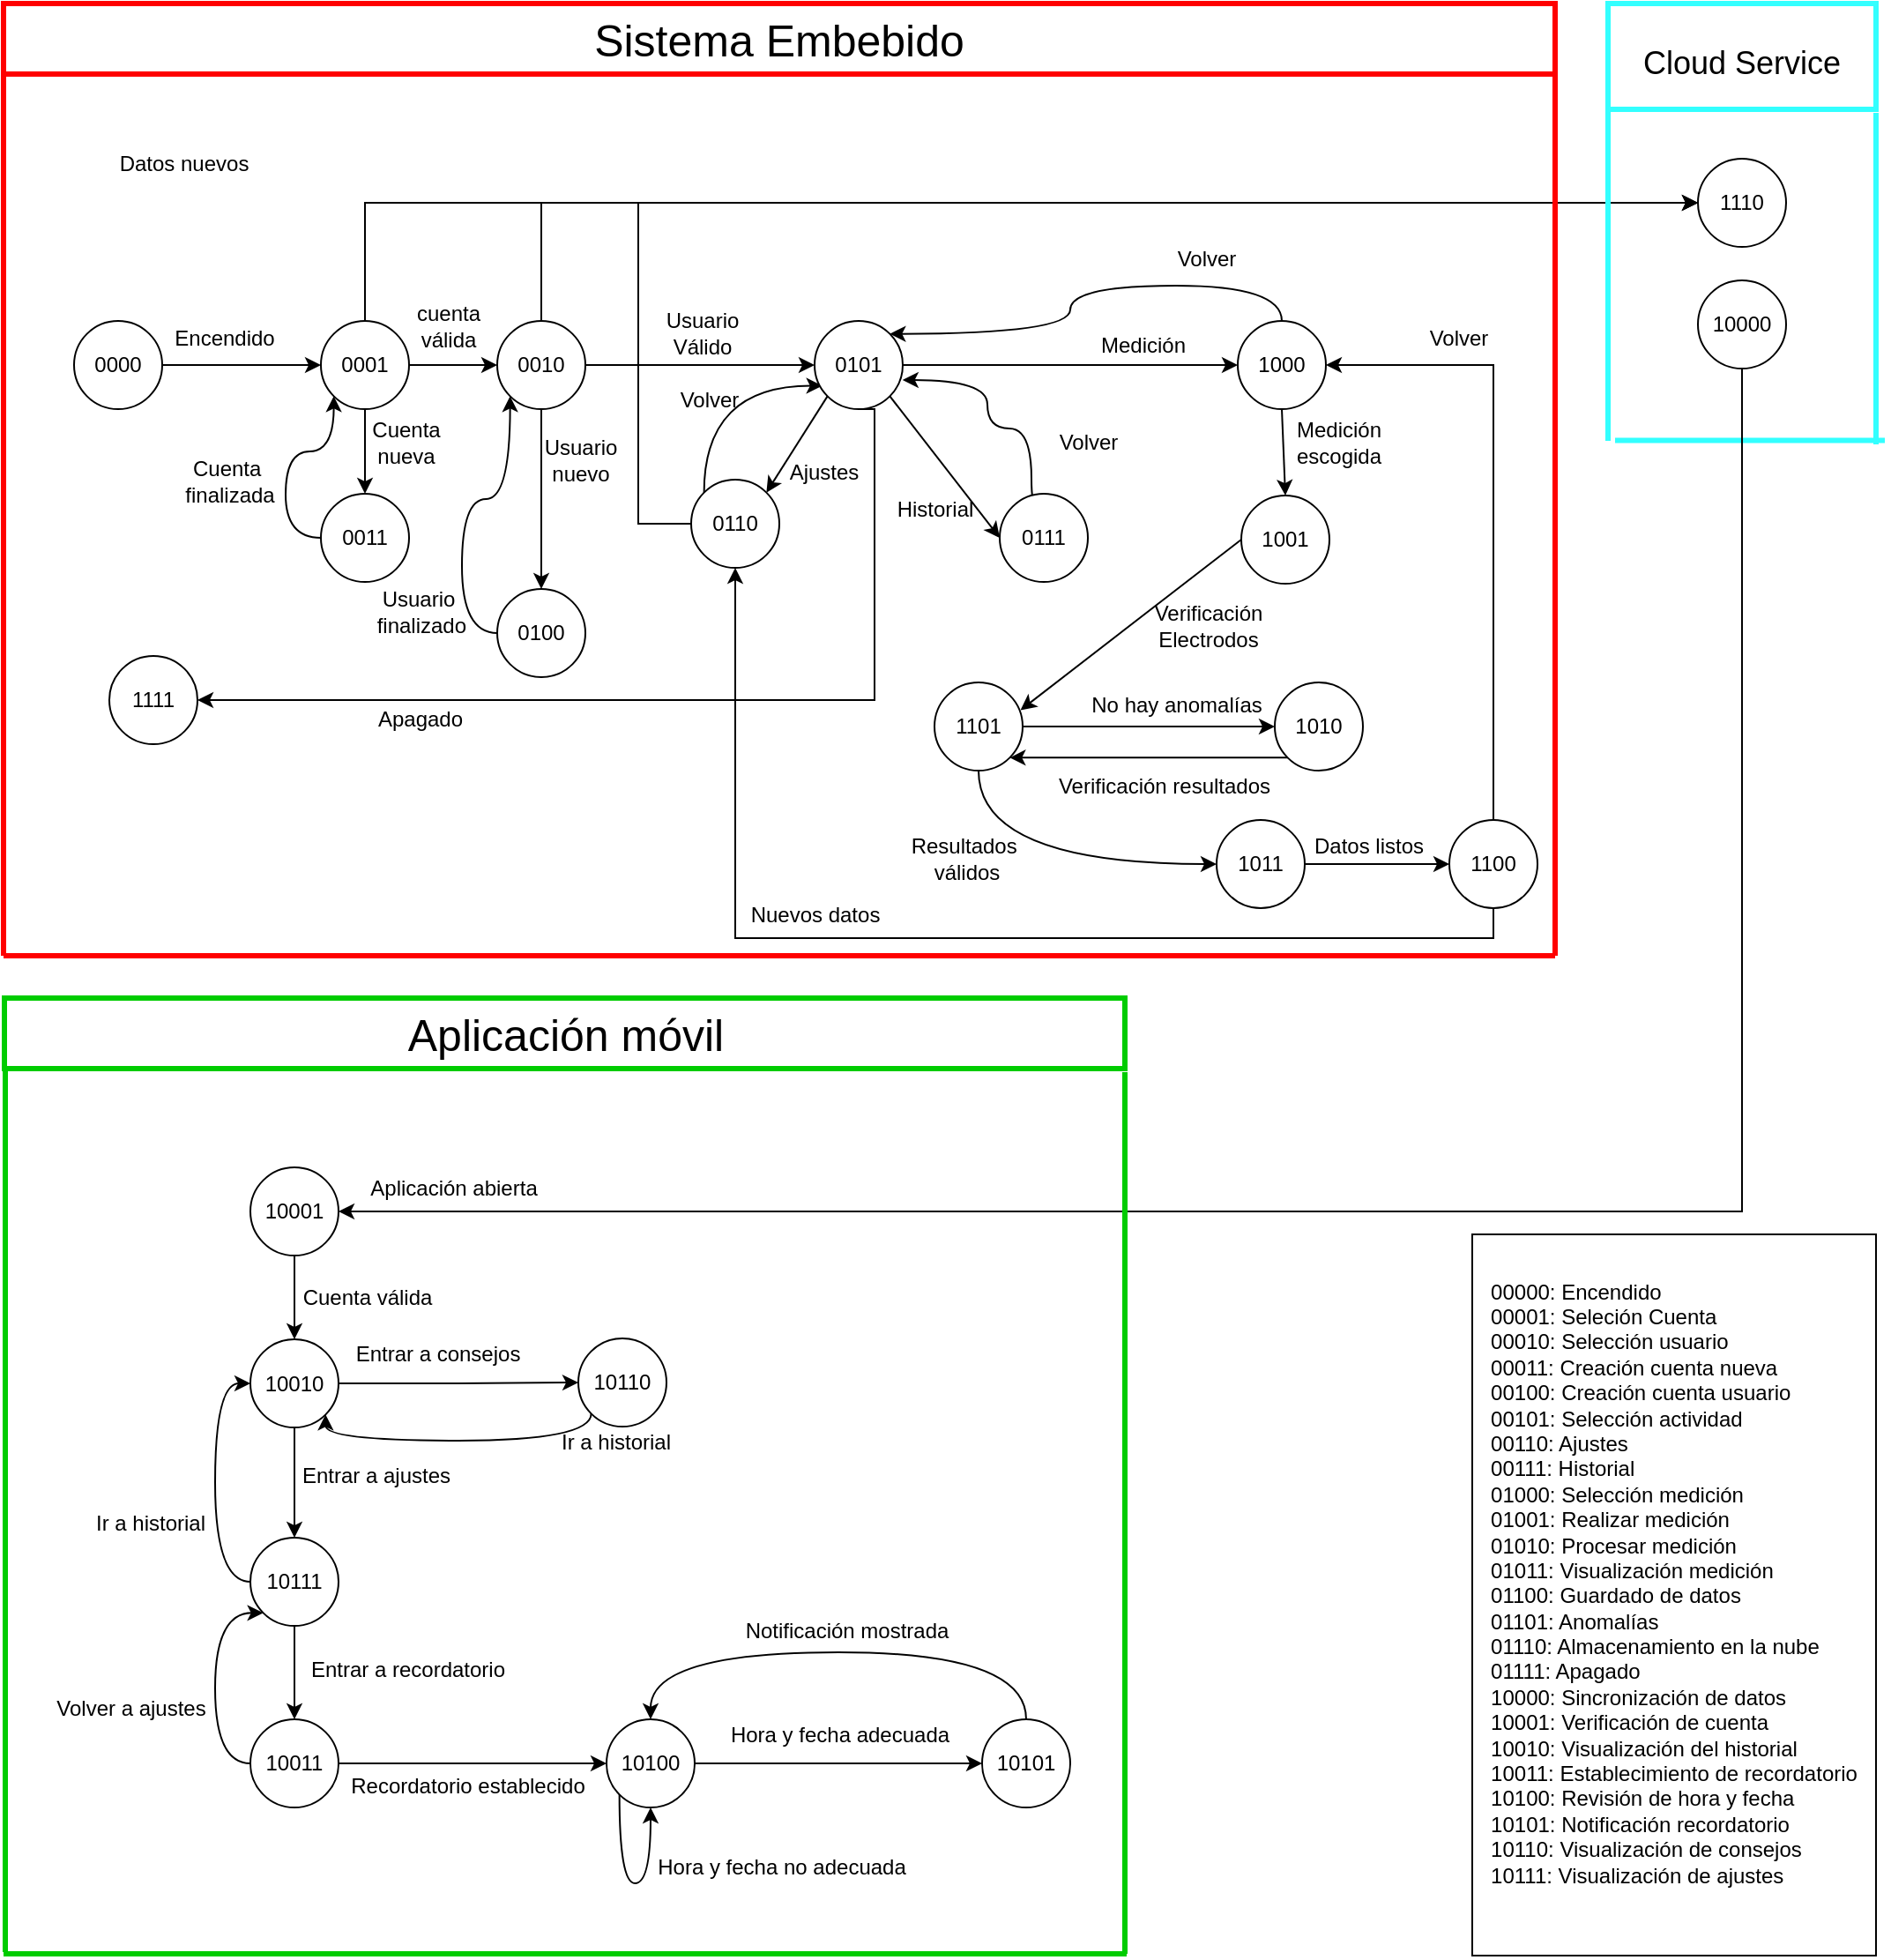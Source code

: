 <mxfile version="15.7.1" type="github">
  <diagram id="FmIkokVJy6Wc5SHlGy2X" name="Page-1">
    <mxGraphModel dx="1536" dy="1697" grid="0" gridSize="10" guides="1" tooltips="1" connect="1" arrows="1" fold="1" page="0" pageScale="1" pageWidth="1100" pageHeight="850" math="0" shadow="0">
      <root>
        <mxCell id="0" />
        <mxCell id="1" parent="0" />
        <mxCell id="qjmVasq7lAUF9xXz4wal-26" value="" style="edgeStyle=orthogonalEdgeStyle;rounded=0;orthogonalLoop=1;jettySize=auto;html=1;strokeColor=#000000;" parent="1" source="qjmVasq7lAUF9xXz4wal-3" target="qjmVasq7lAUF9xXz4wal-6" edge="1">
          <mxGeometry relative="1" as="geometry" />
        </mxCell>
        <mxCell id="qjmVasq7lAUF9xXz4wal-3" value="0000" style="ellipse;whiteSpace=wrap;html=1;aspect=fixed;" parent="1" vertex="1">
          <mxGeometry x="1160" y="180" width="50" height="50" as="geometry" />
        </mxCell>
        <mxCell id="qjmVasq7lAUF9xXz4wal-4" value="&lt;div style=&quot;text-align: left&quot;&gt;&lt;span&gt;00000: Encendido&lt;/span&gt;&lt;/div&gt;&lt;div style=&quot;text-align: left&quot;&gt;&lt;span&gt;00001: Seleción Cuenta&lt;/span&gt;&lt;/div&gt;&lt;div style=&quot;text-align: left&quot;&gt;&lt;span&gt;00010: Selección usuario&lt;/span&gt;&lt;/div&gt;&lt;div style=&quot;text-align: left&quot;&gt;&lt;span&gt;00011: Creación cuenta nueva&lt;/span&gt;&lt;/div&gt;&lt;div style=&quot;text-align: left&quot;&gt;&lt;span&gt;00100: Creación cuenta usuario&lt;/span&gt;&lt;/div&gt;&lt;div style=&quot;text-align: left&quot;&gt;&lt;span&gt;00101: Selección actividad&lt;/span&gt;&lt;/div&gt;&lt;div style=&quot;text-align: left&quot;&gt;&lt;span&gt;00110: Ajustes&amp;nbsp;&lt;/span&gt;&lt;/div&gt;&lt;div style=&quot;text-align: left&quot;&gt;&lt;span&gt;00111: Historial&lt;/span&gt;&lt;/div&gt;&lt;div style=&quot;text-align: left&quot;&gt;&lt;span&gt;01000: Selección medición&lt;/span&gt;&lt;/div&gt;&lt;div style=&quot;text-align: left&quot;&gt;&lt;span&gt;01001: Realizar medición&lt;/span&gt;&lt;/div&gt;&lt;div style=&quot;text-align: left&quot;&gt;&lt;span&gt;01010: Procesar medición&lt;/span&gt;&lt;/div&gt;&lt;div style=&quot;text-align: left&quot;&gt;&lt;span&gt;01011: Visualización medición&lt;/span&gt;&lt;/div&gt;&lt;div style=&quot;text-align: left&quot;&gt;&lt;span&gt;01100: Guardado de datos&lt;/span&gt;&lt;/div&gt;&lt;div style=&quot;text-align: left&quot;&gt;&lt;span&gt;01101: Anomalías&lt;/span&gt;&lt;/div&gt;&lt;div style=&quot;text-align: left&quot;&gt;&lt;span&gt;01110: Almacenamiento en la nube&amp;nbsp;&lt;/span&gt;&lt;/div&gt;&lt;div style=&quot;text-align: left&quot;&gt;&lt;span&gt;01111: Apagado&lt;/span&gt;&lt;/div&gt;&lt;div style=&quot;text-align: left&quot;&gt;&lt;span&gt;10000: Sincronización de datos&lt;/span&gt;&lt;/div&gt;&lt;div style=&quot;text-align: left&quot;&gt;&lt;span&gt;10001: Verificación de cuenta&lt;/span&gt;&lt;/div&gt;&lt;div style=&quot;text-align: left&quot;&gt;&lt;span&gt;10010: Visualización del historial&lt;/span&gt;&lt;/div&gt;&lt;div style=&quot;text-align: left&quot;&gt;&lt;span&gt;10011: Establecimiento de recordatorio&lt;/span&gt;&lt;/div&gt;&lt;div style=&quot;text-align: left&quot;&gt;&lt;span&gt;10100: Revisión de hora y fecha&lt;/span&gt;&lt;/div&gt;&lt;div style=&quot;text-align: left&quot;&gt;&lt;span&gt;10101: Notificación recordatorio&lt;/span&gt;&lt;/div&gt;&lt;div style=&quot;text-align: left&quot;&gt;&lt;span&gt;10110: Visualización de consejos&lt;/span&gt;&lt;/div&gt;&lt;div style=&quot;text-align: left&quot;&gt;&lt;span&gt;10111: Visualización de ajustes&lt;/span&gt;&lt;/div&gt;&lt;div style=&quot;text-align: left&quot;&gt;&lt;br&gt;&lt;/div&gt;" style="text;html=1;strokeColor=default;fillColor=none;align=center;verticalAlign=middle;whiteSpace=wrap;rounded=0;" parent="1" vertex="1">
          <mxGeometry x="1953" y="698" width="229" height="409" as="geometry" />
        </mxCell>
        <mxCell id="qjmVasq7lAUF9xXz4wal-24" value="" style="edgeStyle=orthogonalEdgeStyle;rounded=0;orthogonalLoop=1;jettySize=auto;html=1;strokeColor=#000000;" parent="1" source="qjmVasq7lAUF9xXz4wal-6" target="qjmVasq7lAUF9xXz4wal-17" edge="1">
          <mxGeometry relative="1" as="geometry" />
        </mxCell>
        <mxCell id="qjmVasq7lAUF9xXz4wal-27" value="" style="edgeStyle=orthogonalEdgeStyle;rounded=0;orthogonalLoop=1;jettySize=auto;html=1;strokeColor=#000000;" parent="1" source="qjmVasq7lAUF9xXz4wal-6" target="qjmVasq7lAUF9xXz4wal-8" edge="1">
          <mxGeometry relative="1" as="geometry" />
        </mxCell>
        <mxCell id="qjmVasq7lAUF9xXz4wal-52" style="edgeStyle=orthogonalEdgeStyle;rounded=0;orthogonalLoop=1;jettySize=auto;html=1;exitX=0.5;exitY=0;exitDx=0;exitDy=0;entryX=0;entryY=0.5;entryDx=0;entryDy=0;strokeColor=#000000;" parent="1" source="qjmVasq7lAUF9xXz4wal-6" target="qjmVasq7lAUF9xXz4wal-19" edge="1">
          <mxGeometry relative="1" as="geometry">
            <Array as="points">
              <mxPoint x="1325" y="113" />
            </Array>
          </mxGeometry>
        </mxCell>
        <mxCell id="qjmVasq7lAUF9xXz4wal-6" value="0001" style="ellipse;whiteSpace=wrap;html=1;aspect=fixed;" parent="1" vertex="1">
          <mxGeometry x="1300" y="180" width="50" height="50" as="geometry" />
        </mxCell>
        <mxCell id="qjmVasq7lAUF9xXz4wal-25" value="" style="edgeStyle=orthogonalEdgeStyle;rounded=0;orthogonalLoop=1;jettySize=auto;html=1;strokeColor=#000000;" parent="1" source="qjmVasq7lAUF9xXz4wal-8" target="qjmVasq7lAUF9xXz4wal-16" edge="1">
          <mxGeometry relative="1" as="geometry" />
        </mxCell>
        <mxCell id="qjmVasq7lAUF9xXz4wal-30" value="" style="edgeStyle=none;rounded=0;orthogonalLoop=1;jettySize=auto;html=1;strokeColor=#000000;" parent="1" source="qjmVasq7lAUF9xXz4wal-8" target="qjmVasq7lAUF9xXz4wal-15" edge="1">
          <mxGeometry relative="1" as="geometry">
            <mxPoint x="1530" y="205" as="targetPoint" />
          </mxGeometry>
        </mxCell>
        <mxCell id="qjmVasq7lAUF9xXz4wal-53" style="edgeStyle=orthogonalEdgeStyle;rounded=0;orthogonalLoop=1;jettySize=auto;html=1;exitX=0.5;exitY=0;exitDx=0;exitDy=0;entryX=0;entryY=0.5;entryDx=0;entryDy=0;strokeColor=#000000;" parent="1" source="qjmVasq7lAUF9xXz4wal-8" target="qjmVasq7lAUF9xXz4wal-19" edge="1">
          <mxGeometry relative="1" as="geometry">
            <Array as="points">
              <mxPoint x="1425" y="113" />
            </Array>
          </mxGeometry>
        </mxCell>
        <mxCell id="qjmVasq7lAUF9xXz4wal-8" value="0010" style="ellipse;whiteSpace=wrap;html=1;aspect=fixed;" parent="1" vertex="1">
          <mxGeometry x="1400" y="180" width="50" height="50" as="geometry" />
        </mxCell>
        <mxCell id="qjmVasq7lAUF9xXz4wal-48" style="rounded=0;orthogonalLoop=1;jettySize=auto;html=1;exitX=0;exitY=0.5;exitDx=0;exitDy=0;entryX=0.976;entryY=0.314;entryDx=0;entryDy=0;entryPerimeter=0;strokeColor=#000000;" parent="1" source="qjmVasq7lAUF9xXz4wal-10" target="qjmVasq7lAUF9xXz4wal-20" edge="1">
          <mxGeometry relative="1" as="geometry" />
        </mxCell>
        <mxCell id="qjmVasq7lAUF9xXz4wal-10" value="1001" style="ellipse;whiteSpace=wrap;html=1;aspect=fixed;" parent="1" vertex="1">
          <mxGeometry x="1822" y="279" width="50" height="50" as="geometry" />
        </mxCell>
        <mxCell id="qjmVasq7lAUF9xXz4wal-47" style="edgeStyle=orthogonalEdgeStyle;curved=1;rounded=0;orthogonalLoop=1;jettySize=auto;html=1;exitX=1;exitY=0;exitDx=0;exitDy=0;entryX=0.998;entryY=0.669;entryDx=0;entryDy=0;entryPerimeter=0;strokeColor=#000000;" parent="1" source="qjmVasq7lAUF9xXz4wal-11" target="qjmVasq7lAUF9xXz4wal-15" edge="1">
          <mxGeometry relative="1" as="geometry">
            <Array as="points">
              <mxPoint x="1703" y="298" />
              <mxPoint x="1703" y="241" />
              <mxPoint x="1678" y="241" />
              <mxPoint x="1678" y="214" />
            </Array>
          </mxGeometry>
        </mxCell>
        <mxCell id="qjmVasq7lAUF9xXz4wal-11" value="0111" style="ellipse;whiteSpace=wrap;html=1;aspect=fixed;" parent="1" vertex="1">
          <mxGeometry x="1685" y="278" width="50" height="50" as="geometry" />
        </mxCell>
        <mxCell id="qjmVasq7lAUF9xXz4wal-39" style="edgeStyle=none;rounded=0;orthogonalLoop=1;jettySize=auto;html=1;exitX=0.5;exitY=1;exitDx=0;exitDy=0;entryX=0.5;entryY=0;entryDx=0;entryDy=0;strokeColor=#000000;" parent="1" source="qjmVasq7lAUF9xXz4wal-12" target="qjmVasq7lAUF9xXz4wal-10" edge="1">
          <mxGeometry relative="1" as="geometry" />
        </mxCell>
        <mxCell id="qjmVasq7lAUF9xXz4wal-44" style="edgeStyle=orthogonalEdgeStyle;rounded=0;orthogonalLoop=1;jettySize=auto;html=1;exitX=0.5;exitY=0;exitDx=0;exitDy=0;entryX=1;entryY=0;entryDx=0;entryDy=0;strokeColor=#000000;curved=1;" parent="1" source="qjmVasq7lAUF9xXz4wal-12" target="qjmVasq7lAUF9xXz4wal-15" edge="1">
          <mxGeometry relative="1" as="geometry" />
        </mxCell>
        <mxCell id="qjmVasq7lAUF9xXz4wal-12" value="1000" style="ellipse;whiteSpace=wrap;html=1;aspect=fixed;" parent="1" vertex="1">
          <mxGeometry x="1820" y="180" width="50" height="50" as="geometry" />
        </mxCell>
        <mxCell id="qjmVasq7lAUF9xXz4wal-46" style="edgeStyle=orthogonalEdgeStyle;curved=1;rounded=0;orthogonalLoop=1;jettySize=auto;html=1;exitX=0;exitY=0;exitDx=0;exitDy=0;entryX=0.087;entryY=0.736;entryDx=0;entryDy=0;entryPerimeter=0;strokeColor=#000000;" parent="1" source="qjmVasq7lAUF9xXz4wal-14" target="qjmVasq7lAUF9xXz4wal-15" edge="1">
          <mxGeometry relative="1" as="geometry">
            <Array as="points">
              <mxPoint x="1517" y="217" />
            </Array>
          </mxGeometry>
        </mxCell>
        <mxCell id="qjmVasq7lAUF9xXz4wal-54" style="edgeStyle=orthogonalEdgeStyle;rounded=0;orthogonalLoop=1;jettySize=auto;html=1;entryX=0;entryY=0.5;entryDx=0;entryDy=0;strokeColor=#000000;" parent="1" source="qjmVasq7lAUF9xXz4wal-14" target="qjmVasq7lAUF9xXz4wal-19" edge="1">
          <mxGeometry relative="1" as="geometry">
            <Array as="points">
              <mxPoint x="1480" y="295" />
              <mxPoint x="1480" y="113" />
            </Array>
          </mxGeometry>
        </mxCell>
        <mxCell id="qjmVasq7lAUF9xXz4wal-14" value="0110" style="ellipse;whiteSpace=wrap;html=1;aspect=fixed;" parent="1" vertex="1">
          <mxGeometry x="1510" y="270" width="50" height="50" as="geometry" />
        </mxCell>
        <mxCell id="qjmVasq7lAUF9xXz4wal-34" style="rounded=0;orthogonalLoop=1;jettySize=auto;html=1;exitX=0;exitY=1;exitDx=0;exitDy=0;entryX=1;entryY=0;entryDx=0;entryDy=0;strokeColor=#000000;" parent="1" source="qjmVasq7lAUF9xXz4wal-15" target="qjmVasq7lAUF9xXz4wal-14" edge="1">
          <mxGeometry relative="1" as="geometry" />
        </mxCell>
        <mxCell id="qjmVasq7lAUF9xXz4wal-37" style="edgeStyle=none;rounded=0;orthogonalLoop=1;jettySize=auto;html=1;exitX=1;exitY=0.5;exitDx=0;exitDy=0;strokeColor=#000000;" parent="1" source="qjmVasq7lAUF9xXz4wal-15" target="qjmVasq7lAUF9xXz4wal-12" edge="1">
          <mxGeometry relative="1" as="geometry" />
        </mxCell>
        <mxCell id="qjmVasq7lAUF9xXz4wal-38" style="edgeStyle=none;rounded=0;orthogonalLoop=1;jettySize=auto;html=1;exitX=1;exitY=1;exitDx=0;exitDy=0;entryX=0;entryY=0.5;entryDx=0;entryDy=0;strokeColor=#000000;" parent="1" source="qjmVasq7lAUF9xXz4wal-15" target="qjmVasq7lAUF9xXz4wal-11" edge="1">
          <mxGeometry relative="1" as="geometry" />
        </mxCell>
        <mxCell id="qjmVasq7lAUF9xXz4wal-50" style="edgeStyle=orthogonalEdgeStyle;rounded=0;orthogonalLoop=1;jettySize=auto;html=1;exitX=0.5;exitY=1;exitDx=0;exitDy=0;strokeColor=#000000;" parent="1" source="qjmVasq7lAUF9xXz4wal-15" target="qjmVasq7lAUF9xXz4wal-18" edge="1">
          <mxGeometry relative="1" as="geometry">
            <Array as="points">
              <mxPoint x="1614" y="230" />
              <mxPoint x="1614" y="395" />
            </Array>
          </mxGeometry>
        </mxCell>
        <mxCell id="qjmVasq7lAUF9xXz4wal-15" value="0101" style="ellipse;whiteSpace=wrap;html=1;aspect=fixed;" parent="1" vertex="1">
          <mxGeometry x="1580" y="180" width="50" height="50" as="geometry" />
        </mxCell>
        <mxCell id="qjmVasq7lAUF9xXz4wal-32" style="edgeStyle=orthogonalEdgeStyle;rounded=0;orthogonalLoop=1;jettySize=auto;html=1;exitX=0;exitY=0.5;exitDx=0;exitDy=0;entryX=0;entryY=1;entryDx=0;entryDy=0;strokeColor=#000000;curved=1;" parent="1" source="qjmVasq7lAUF9xXz4wal-16" target="qjmVasq7lAUF9xXz4wal-8" edge="1">
          <mxGeometry relative="1" as="geometry" />
        </mxCell>
        <mxCell id="qjmVasq7lAUF9xXz4wal-16" value="0100" style="ellipse;whiteSpace=wrap;html=1;aspect=fixed;" parent="1" vertex="1">
          <mxGeometry x="1400" y="332" width="50" height="50" as="geometry" />
        </mxCell>
        <mxCell id="qjmVasq7lAUF9xXz4wal-33" style="edgeStyle=orthogonalEdgeStyle;curved=1;rounded=0;orthogonalLoop=1;jettySize=auto;html=1;exitX=0;exitY=0.5;exitDx=0;exitDy=0;entryX=0;entryY=1;entryDx=0;entryDy=0;strokeColor=#000000;" parent="1" source="qjmVasq7lAUF9xXz4wal-17" target="qjmVasq7lAUF9xXz4wal-6" edge="1">
          <mxGeometry relative="1" as="geometry" />
        </mxCell>
        <mxCell id="qjmVasq7lAUF9xXz4wal-17" value="0011" style="ellipse;whiteSpace=wrap;html=1;aspect=fixed;" parent="1" vertex="1">
          <mxGeometry x="1300" y="278" width="50" height="50" as="geometry" />
        </mxCell>
        <mxCell id="qjmVasq7lAUF9xXz4wal-18" value="1111" style="ellipse;whiteSpace=wrap;html=1;aspect=fixed;" parent="1" vertex="1">
          <mxGeometry x="1180" y="370" width="50" height="50" as="geometry" />
        </mxCell>
        <mxCell id="qjmVasq7lAUF9xXz4wal-19" value="1110" style="ellipse;whiteSpace=wrap;html=1;aspect=fixed;" parent="1" vertex="1">
          <mxGeometry x="2081" y="88" width="50" height="50" as="geometry" />
        </mxCell>
        <mxCell id="qjmVasq7lAUF9xXz4wal-49" style="rounded=0;orthogonalLoop=1;jettySize=auto;html=1;exitX=1;exitY=0.5;exitDx=0;exitDy=0;strokeColor=#000000;" parent="1" source="qjmVasq7lAUF9xXz4wal-20" target="qjmVasq7lAUF9xXz4wal-23" edge="1">
          <mxGeometry relative="1" as="geometry" />
        </mxCell>
        <mxCell id="7SS27wk1Vbm55yqTDaHD-83" style="edgeStyle=orthogonalEdgeStyle;curved=1;rounded=0;orthogonalLoop=1;jettySize=auto;html=1;exitX=0.5;exitY=1;exitDx=0;exitDy=0;entryX=0;entryY=0.5;entryDx=0;entryDy=0;startArrow=none;startFill=0;strokeColor=#000000;" edge="1" parent="1" source="qjmVasq7lAUF9xXz4wal-20" target="qjmVasq7lAUF9xXz4wal-22">
          <mxGeometry relative="1" as="geometry" />
        </mxCell>
        <mxCell id="qjmVasq7lAUF9xXz4wal-20" value="1101" style="ellipse;whiteSpace=wrap;html=1;aspect=fixed;" parent="1" vertex="1">
          <mxGeometry x="1648" y="385" width="50" height="50" as="geometry" />
        </mxCell>
        <mxCell id="qjmVasq7lAUF9xXz4wal-43" style="edgeStyle=orthogonalEdgeStyle;rounded=0;orthogonalLoop=1;jettySize=auto;html=1;exitX=0.5;exitY=0;exitDx=0;exitDy=0;entryX=1;entryY=0.5;entryDx=0;entryDy=0;strokeColor=#000000;" parent="1" source="qjmVasq7lAUF9xXz4wal-21" target="qjmVasq7lAUF9xXz4wal-12" edge="1">
          <mxGeometry relative="1" as="geometry" />
        </mxCell>
        <mxCell id="qjmVasq7lAUF9xXz4wal-55" style="edgeStyle=orthogonalEdgeStyle;rounded=0;orthogonalLoop=1;jettySize=auto;html=1;exitX=0.5;exitY=1;exitDx=0;exitDy=0;entryX=0.5;entryY=1;entryDx=0;entryDy=0;strokeColor=#000000;" parent="1" source="qjmVasq7lAUF9xXz4wal-21" target="qjmVasq7lAUF9xXz4wal-14" edge="1">
          <mxGeometry relative="1" as="geometry">
            <Array as="points">
              <mxPoint x="1965" y="530" />
              <mxPoint x="1535" y="530" />
            </Array>
          </mxGeometry>
        </mxCell>
        <mxCell id="qjmVasq7lAUF9xXz4wal-21" value="1100" style="ellipse;whiteSpace=wrap;html=1;aspect=fixed;" parent="1" vertex="1">
          <mxGeometry x="1940" y="463" width="50" height="50" as="geometry" />
        </mxCell>
        <mxCell id="qjmVasq7lAUF9xXz4wal-42" style="edgeStyle=none;rounded=0;orthogonalLoop=1;jettySize=auto;html=1;exitX=1;exitY=0.5;exitDx=0;exitDy=0;entryX=0;entryY=0.5;entryDx=0;entryDy=0;strokeColor=#000000;" parent="1" source="qjmVasq7lAUF9xXz4wal-22" target="qjmVasq7lAUF9xXz4wal-21" edge="1">
          <mxGeometry relative="1" as="geometry" />
        </mxCell>
        <mxCell id="qjmVasq7lAUF9xXz4wal-22" value="1011" style="ellipse;whiteSpace=wrap;html=1;aspect=fixed;" parent="1" vertex="1">
          <mxGeometry x="1808" y="463" width="50" height="50" as="geometry" />
        </mxCell>
        <mxCell id="7SS27wk1Vbm55yqTDaHD-81" style="edgeStyle=orthogonalEdgeStyle;curved=1;rounded=0;orthogonalLoop=1;jettySize=auto;html=1;exitX=0;exitY=1;exitDx=0;exitDy=0;entryX=1;entryY=1;entryDx=0;entryDy=0;startArrow=none;startFill=0;strokeColor=#000000;" edge="1" parent="1" source="qjmVasq7lAUF9xXz4wal-23" target="qjmVasq7lAUF9xXz4wal-20">
          <mxGeometry relative="1" as="geometry" />
        </mxCell>
        <mxCell id="qjmVasq7lAUF9xXz4wal-23" value="1010" style="ellipse;whiteSpace=wrap;html=1;aspect=fixed;" parent="1" vertex="1">
          <mxGeometry x="1841" y="385" width="50" height="50" as="geometry" />
        </mxCell>
        <mxCell id="qjmVasq7lAUF9xXz4wal-60" value="" style="endArrow=none;html=1;rounded=0;strokeColor=#FF0000;endFill=0;fontColor=#FF0000;shadow=0;strokeWidth=3;" parent="1" edge="1">
          <mxGeometry width="50" height="50" relative="1" as="geometry">
            <mxPoint x="1120" y="540" as="sourcePoint" />
            <mxPoint x="1120" y="40" as="targetPoint" />
          </mxGeometry>
        </mxCell>
        <mxCell id="qjmVasq7lAUF9xXz4wal-61" value="" style="endArrow=none;html=1;rounded=0;strokeColor=#FF0000;endFill=0;fontColor=#000000;shadow=0;strokeWidth=3;" parent="1" edge="1">
          <mxGeometry width="50" height="50" relative="1" as="geometry">
            <mxPoint x="2000" y="540" as="sourcePoint" />
            <mxPoint x="2000" y="40" as="targetPoint" />
          </mxGeometry>
        </mxCell>
        <mxCell id="qjmVasq7lAUF9xXz4wal-62" value="" style="endArrow=none;html=1;rounded=0;strokeColor=#FF0000;endFill=0;fontColor=#FF0000;shadow=0;strokeWidth=3;" parent="1" edge="1">
          <mxGeometry width="50" height="50" relative="1" as="geometry">
            <mxPoint x="1120" y="540" as="sourcePoint" />
            <mxPoint x="2000" y="540" as="targetPoint" />
          </mxGeometry>
        </mxCell>
        <mxCell id="qjmVasq7lAUF9xXz4wal-63" value="" style="endArrow=none;html=1;rounded=0;strokeColor=#000000;endFill=0;fontColor=#FF0000;" parent="1" edge="1">
          <mxGeometry width="50" height="50" relative="1" as="geometry">
            <mxPoint x="1120" y="40" as="sourcePoint" />
            <mxPoint x="2000" y="40" as="targetPoint" />
          </mxGeometry>
        </mxCell>
        <mxCell id="qjmVasq7lAUF9xXz4wal-65" value="&lt;span&gt;Sistema Embebido&lt;/span&gt;" style="rounded=0;whiteSpace=wrap;html=1;shadow=0;glass=0;sketch=0;fontSize=25;strokeColor=#FF0000;align=center;strokeWidth=3;" parent="1" vertex="1">
          <mxGeometry x="1120" width="880" height="40" as="geometry" />
        </mxCell>
        <mxCell id="qjmVasq7lAUF9xXz4wal-66" value="" style="endArrow=none;html=1;rounded=0;fontSize=25;strokeColor=#33FFFF;strokeWidth=3;" parent="1" edge="1">
          <mxGeometry width="50" height="50" relative="1" as="geometry">
            <mxPoint x="2030" y="248" as="sourcePoint" />
            <mxPoint x="2030" y="60" as="targetPoint" />
          </mxGeometry>
        </mxCell>
        <mxCell id="qjmVasq7lAUF9xXz4wal-68" value="" style="endArrow=none;html=1;rounded=0;fontSize=25;strokeColor=#33FFFF;strokeWidth=3;" parent="1" edge="1">
          <mxGeometry width="50" height="50" relative="1" as="geometry">
            <mxPoint x="2034" y="247.79" as="sourcePoint" />
            <mxPoint x="2187" y="247.79" as="targetPoint" />
          </mxGeometry>
        </mxCell>
        <mxCell id="qjmVasq7lAUF9xXz4wal-69" value="" style="endArrow=none;html=1;rounded=0;fontSize=25;strokeColor=#000000;" parent="1" edge="1">
          <mxGeometry width="50" height="50" relative="1" as="geometry">
            <mxPoint x="2030" y="59" as="sourcePoint" />
            <mxPoint x="2183" y="59" as="targetPoint" />
          </mxGeometry>
        </mxCell>
        <mxCell id="qjmVasq7lAUF9xXz4wal-70" value="&lt;font style=&quot;font-size: 18px&quot;&gt;Cloud Service&lt;/font&gt;" style="rounded=0;whiteSpace=wrap;html=1;shadow=0;glass=0;sketch=0;fontSize=25;strokeColor=#33FFFF;align=center;strokeWidth=3;" parent="1" vertex="1">
          <mxGeometry x="2030" width="152" height="60" as="geometry" />
        </mxCell>
        <mxCell id="7SS27wk1Vbm55yqTDaHD-91" style="edgeStyle=orthogonalEdgeStyle;rounded=0;orthogonalLoop=1;jettySize=auto;html=1;exitX=0.5;exitY=1;exitDx=0;exitDy=0;entryX=1;entryY=0.5;entryDx=0;entryDy=0;shadow=0;fontColor=#000000;startArrow=none;startFill=0;strokeColor=#000000;strokeWidth=1;" edge="1" parent="1" source="7SS27wk1Vbm55yqTDaHD-1" target="7SS27wk1Vbm55yqTDaHD-3">
          <mxGeometry relative="1" as="geometry" />
        </mxCell>
        <mxCell id="7SS27wk1Vbm55yqTDaHD-1" value="10000" style="ellipse;whiteSpace=wrap;html=1;aspect=fixed;" vertex="1" parent="1">
          <mxGeometry x="2081" y="157" width="50" height="50" as="geometry" />
        </mxCell>
        <mxCell id="7SS27wk1Vbm55yqTDaHD-2" value="" style="endArrow=none;html=1;rounded=0;fontSize=25;strokeColor=#33FFFF;strokeWidth=3;" edge="1" parent="1">
          <mxGeometry width="50" height="50" relative="1" as="geometry">
            <mxPoint x="2182" y="250" as="sourcePoint" />
            <mxPoint x="2182" y="62" as="targetPoint" />
          </mxGeometry>
        </mxCell>
        <mxCell id="7SS27wk1Vbm55yqTDaHD-32" style="edgeStyle=orthogonalEdgeStyle;rounded=0;orthogonalLoop=1;jettySize=auto;html=1;exitX=0.5;exitY=1;exitDx=0;exitDy=0;entryX=0.5;entryY=0;entryDx=0;entryDy=0;startArrow=none;startFill=0;strokeColor=#000000;" edge="1" parent="1" source="7SS27wk1Vbm55yqTDaHD-3" target="7SS27wk1Vbm55yqTDaHD-4">
          <mxGeometry relative="1" as="geometry" />
        </mxCell>
        <mxCell id="7SS27wk1Vbm55yqTDaHD-3" value="10001" style="ellipse;whiteSpace=wrap;html=1;aspect=fixed;" vertex="1" parent="1">
          <mxGeometry x="1260" y="660" width="50" height="50" as="geometry" />
        </mxCell>
        <mxCell id="7SS27wk1Vbm55yqTDaHD-37" style="edgeStyle=orthogonalEdgeStyle;rounded=0;orthogonalLoop=1;jettySize=auto;html=1;exitX=0.5;exitY=1;exitDx=0;exitDy=0;entryX=0.5;entryY=0;entryDx=0;entryDy=0;startArrow=none;startFill=0;strokeColor=#000000;" edge="1" parent="1" source="7SS27wk1Vbm55yqTDaHD-4" target="7SS27wk1Vbm55yqTDaHD-36">
          <mxGeometry relative="1" as="geometry" />
        </mxCell>
        <mxCell id="7SS27wk1Vbm55yqTDaHD-41" style="edgeStyle=orthogonalEdgeStyle;rounded=0;orthogonalLoop=1;jettySize=auto;html=1;exitX=1;exitY=0.5;exitDx=0;exitDy=0;entryX=0;entryY=0.5;entryDx=0;entryDy=0;startArrow=none;startFill=0;strokeColor=#000000;" edge="1" parent="1" source="7SS27wk1Vbm55yqTDaHD-4" target="7SS27wk1Vbm55yqTDaHD-15">
          <mxGeometry relative="1" as="geometry" />
        </mxCell>
        <mxCell id="7SS27wk1Vbm55yqTDaHD-4" value="10010" style="ellipse;whiteSpace=wrap;html=1;aspect=fixed;" vertex="1" parent="1">
          <mxGeometry x="1260" y="757.5" width="50" height="50" as="geometry" />
        </mxCell>
        <mxCell id="7SS27wk1Vbm55yqTDaHD-47" style="edgeStyle=orthogonalEdgeStyle;rounded=0;orthogonalLoop=1;jettySize=auto;html=1;exitX=1;exitY=0.5;exitDx=0;exitDy=0;entryX=0;entryY=0.5;entryDx=0;entryDy=0;startArrow=none;startFill=0;strokeColor=#000000;" edge="1" parent="1" source="7SS27wk1Vbm55yqTDaHD-5" target="7SS27wk1Vbm55yqTDaHD-6">
          <mxGeometry relative="1" as="geometry" />
        </mxCell>
        <mxCell id="7SS27wk1Vbm55yqTDaHD-54" style="edgeStyle=orthogonalEdgeStyle;curved=1;rounded=0;orthogonalLoop=1;jettySize=auto;html=1;exitX=0;exitY=0.5;exitDx=0;exitDy=0;entryX=0;entryY=1;entryDx=0;entryDy=0;startArrow=none;startFill=0;strokeColor=#000000;" edge="1" parent="1" source="7SS27wk1Vbm55yqTDaHD-5" target="7SS27wk1Vbm55yqTDaHD-36">
          <mxGeometry relative="1" as="geometry">
            <Array as="points">
              <mxPoint x="1240" y="998" />
              <mxPoint x="1240" y="913" />
            </Array>
          </mxGeometry>
        </mxCell>
        <mxCell id="7SS27wk1Vbm55yqTDaHD-5" value="10011" style="ellipse;whiteSpace=wrap;html=1;aspect=fixed;" vertex="1" parent="1">
          <mxGeometry x="1260" y="973" width="50" height="50" as="geometry" />
        </mxCell>
        <mxCell id="7SS27wk1Vbm55yqTDaHD-48" style="edgeStyle=orthogonalEdgeStyle;rounded=0;orthogonalLoop=1;jettySize=auto;html=1;exitX=1;exitY=0.5;exitDx=0;exitDy=0;entryX=0;entryY=0.5;entryDx=0;entryDy=0;startArrow=none;startFill=0;strokeColor=#000000;" edge="1" parent="1" source="7SS27wk1Vbm55yqTDaHD-6" target="7SS27wk1Vbm55yqTDaHD-12">
          <mxGeometry relative="1" as="geometry" />
        </mxCell>
        <mxCell id="7SS27wk1Vbm55yqTDaHD-6" value="10100" style="ellipse;whiteSpace=wrap;html=1;aspect=fixed;" vertex="1" parent="1">
          <mxGeometry x="1462" y="973" width="50" height="50" as="geometry" />
        </mxCell>
        <mxCell id="7SS27wk1Vbm55yqTDaHD-52" style="edgeStyle=orthogonalEdgeStyle;curved=1;rounded=0;orthogonalLoop=1;jettySize=auto;html=1;exitX=0.5;exitY=0;exitDx=0;exitDy=0;entryX=0.5;entryY=0;entryDx=0;entryDy=0;startArrow=none;startFill=0;strokeColor=#000000;" edge="1" parent="1" source="7SS27wk1Vbm55yqTDaHD-12" target="7SS27wk1Vbm55yqTDaHD-6">
          <mxGeometry relative="1" as="geometry">
            <Array as="points">
              <mxPoint x="1700" y="935" />
              <mxPoint x="1487" y="935" />
            </Array>
          </mxGeometry>
        </mxCell>
        <mxCell id="7SS27wk1Vbm55yqTDaHD-12" value="10101" style="ellipse;whiteSpace=wrap;html=1;aspect=fixed;" vertex="1" parent="1">
          <mxGeometry x="1675" y="973" width="50" height="50" as="geometry" />
        </mxCell>
        <mxCell id="7SS27wk1Vbm55yqTDaHD-42" style="edgeStyle=orthogonalEdgeStyle;rounded=0;orthogonalLoop=1;jettySize=auto;html=1;exitX=0;exitY=1;exitDx=0;exitDy=0;entryX=1;entryY=1;entryDx=0;entryDy=0;startArrow=none;startFill=0;strokeColor=#000000;curved=1;" edge="1" parent="1" source="7SS27wk1Vbm55yqTDaHD-15" target="7SS27wk1Vbm55yqTDaHD-4">
          <mxGeometry relative="1" as="geometry">
            <Array as="points">
              <mxPoint x="1453" y="815" />
              <mxPoint x="1303" y="815" />
            </Array>
          </mxGeometry>
        </mxCell>
        <mxCell id="7SS27wk1Vbm55yqTDaHD-15" value="10110" style="ellipse;whiteSpace=wrap;html=1;aspect=fixed;" vertex="1" parent="1">
          <mxGeometry x="1446" y="757" width="50" height="50" as="geometry" />
        </mxCell>
        <mxCell id="7SS27wk1Vbm55yqTDaHD-18" value="Cuenta válida" style="text;html=1;align=center;verticalAlign=middle;resizable=0;points=[];autosize=1;strokeColor=none;fillColor=none;" vertex="1" parent="1">
          <mxGeometry x="1284" y="725" width="83" height="17" as="geometry" />
        </mxCell>
        <mxCell id="7SS27wk1Vbm55yqTDaHD-19" value="Entrar a recordatorio" style="text;html=1;align=center;verticalAlign=middle;resizable=0;points=[];autosize=1;strokeColor=none;fillColor=none;" vertex="1" parent="1">
          <mxGeometry x="1289" y="936" width="120" height="17" as="geometry" />
        </mxCell>
        <mxCell id="7SS27wk1Vbm55yqTDaHD-23" value="Hora y fecha no adecuada" style="text;html=1;align=center;verticalAlign=middle;resizable=0;points=[];autosize=1;strokeColor=none;fillColor=none;" vertex="1" parent="1">
          <mxGeometry x="1485" y="1048" width="151" height="17" as="geometry" />
        </mxCell>
        <mxCell id="7SS27wk1Vbm55yqTDaHD-24" value="Hora y fecha adecuada" style="text;html=1;align=center;verticalAlign=middle;resizable=0;points=[];autosize=1;strokeColor=none;fillColor=none;" vertex="1" parent="1">
          <mxGeometry x="1527" y="973" width="134" height="17" as="geometry" />
        </mxCell>
        <mxCell id="7SS27wk1Vbm55yqTDaHD-26" value="Aplicación abierta" style="text;html=1;align=center;verticalAlign=middle;resizable=0;points=[];autosize=1;strokeColor=none;fillColor=none;" vertex="1" parent="1">
          <mxGeometry x="1323" y="663" width="104" height="17" as="geometry" />
        </mxCell>
        <mxCell id="7SS27wk1Vbm55yqTDaHD-28" value="Entrar a consejos" style="text;html=1;align=center;verticalAlign=middle;resizable=0;points=[];autosize=1;strokeColor=none;fillColor=none;" vertex="1" parent="1">
          <mxGeometry x="1314" y="757" width="103" height="17" as="geometry" />
        </mxCell>
        <mxCell id="7SS27wk1Vbm55yqTDaHD-44" style="edgeStyle=orthogonalEdgeStyle;curved=1;rounded=0;orthogonalLoop=1;jettySize=auto;html=1;exitX=0;exitY=0.5;exitDx=0;exitDy=0;entryX=0;entryY=0.5;entryDx=0;entryDy=0;startArrow=none;startFill=0;strokeColor=#000000;" edge="1" parent="1" source="7SS27wk1Vbm55yqTDaHD-36" target="7SS27wk1Vbm55yqTDaHD-4">
          <mxGeometry relative="1" as="geometry" />
        </mxCell>
        <mxCell id="7SS27wk1Vbm55yqTDaHD-46" style="edgeStyle=orthogonalEdgeStyle;rounded=0;orthogonalLoop=1;jettySize=auto;html=1;exitX=0.5;exitY=1;exitDx=0;exitDy=0;entryX=0.5;entryY=0;entryDx=0;entryDy=0;startArrow=none;startFill=0;strokeColor=#000000;" edge="1" parent="1" source="7SS27wk1Vbm55yqTDaHD-36" target="7SS27wk1Vbm55yqTDaHD-5">
          <mxGeometry relative="1" as="geometry" />
        </mxCell>
        <mxCell id="7SS27wk1Vbm55yqTDaHD-36" value="10111" style="ellipse;whiteSpace=wrap;html=1;aspect=fixed;" vertex="1" parent="1">
          <mxGeometry x="1260" y="870" width="50" height="50" as="geometry" />
        </mxCell>
        <mxCell id="7SS27wk1Vbm55yqTDaHD-38" value="Entrar a ajustes" style="text;html=1;align=center;verticalAlign=middle;resizable=0;points=[];autosize=1;strokeColor=none;fillColor=none;" vertex="1" parent="1">
          <mxGeometry x="1284" y="826" width="94" height="17" as="geometry" />
        </mxCell>
        <mxCell id="7SS27wk1Vbm55yqTDaHD-43" value="Ir a historial" style="text;html=1;align=center;verticalAlign=middle;resizable=0;points=[];autosize=1;strokeColor=none;fillColor=none;" vertex="1" parent="1">
          <mxGeometry x="1431" y="807" width="72" height="17" as="geometry" />
        </mxCell>
        <mxCell id="7SS27wk1Vbm55yqTDaHD-45" value="Ir a historial" style="text;html=1;align=center;verticalAlign=middle;resizable=0;points=[];autosize=1;strokeColor=none;fillColor=none;" vertex="1" parent="1">
          <mxGeometry x="1167" y="853" width="72" height="17" as="geometry" />
        </mxCell>
        <mxCell id="7SS27wk1Vbm55yqTDaHD-49" style="edgeStyle=orthogonalEdgeStyle;rounded=0;orthogonalLoop=1;jettySize=auto;html=1;exitX=0;exitY=1;exitDx=0;exitDy=0;entryX=0.5;entryY=1;entryDx=0;entryDy=0;startArrow=none;startFill=0;strokeColor=#000000;curved=1;" edge="1" parent="1" source="7SS27wk1Vbm55yqTDaHD-6" target="7SS27wk1Vbm55yqTDaHD-6">
          <mxGeometry relative="1" as="geometry">
            <Array as="points">
              <mxPoint x="1469" y="1066" />
              <mxPoint x="1487" y="1066" />
            </Array>
          </mxGeometry>
        </mxCell>
        <mxCell id="7SS27wk1Vbm55yqTDaHD-50" value="Recordatorio establecido" style="text;html=1;align=center;verticalAlign=middle;resizable=0;points=[];autosize=1;strokeColor=none;fillColor=none;" vertex="1" parent="1">
          <mxGeometry x="1312" y="1002" width="142" height="17" as="geometry" />
        </mxCell>
        <mxCell id="7SS27wk1Vbm55yqTDaHD-53" value="Notificación mostrada" style="text;html=1;align=center;verticalAlign=middle;resizable=0;points=[];autosize=1;strokeColor=none;fillColor=none;" vertex="1" parent="1">
          <mxGeometry x="1535" y="914" width="126" height="17" as="geometry" />
        </mxCell>
        <mxCell id="7SS27wk1Vbm55yqTDaHD-55" value="Volver a ajustes" style="text;html=1;align=center;verticalAlign=middle;resizable=0;points=[];autosize=1;strokeColor=none;fillColor=none;" vertex="1" parent="1">
          <mxGeometry x="1145" y="958" width="94" height="17" as="geometry" />
        </mxCell>
        <mxCell id="7SS27wk1Vbm55yqTDaHD-56" value="" style="endArrow=none;html=1;rounded=0;strokeColor=#00CC00;endFill=0;strokeWidth=3;" edge="1" parent="1">
          <mxGeometry width="50" height="50" relative="1" as="geometry">
            <mxPoint x="1121" y="1105" as="sourcePoint" />
            <mxPoint x="1121" y="605" as="targetPoint" />
          </mxGeometry>
        </mxCell>
        <mxCell id="7SS27wk1Vbm55yqTDaHD-57" value="" style="endArrow=none;html=1;rounded=0;strokeColor=#00CC00;endFill=0;strokeWidth=3;" edge="1" parent="1">
          <mxGeometry width="50" height="50" relative="1" as="geometry">
            <mxPoint x="1756" y="1106" as="sourcePoint" />
            <mxPoint x="1756" y="606" as="targetPoint" />
          </mxGeometry>
        </mxCell>
        <mxCell id="7SS27wk1Vbm55yqTDaHD-58" value="" style="endArrow=none;html=1;rounded=0;strokeColor=#00CC00;endFill=0;strokeWidth=3;" edge="1" parent="1">
          <mxGeometry width="50" height="50" relative="1" as="geometry">
            <mxPoint x="1120" y="1106" as="sourcePoint" />
            <mxPoint x="1757" y="1106" as="targetPoint" />
          </mxGeometry>
        </mxCell>
        <mxCell id="7SS27wk1Vbm55yqTDaHD-59" value="" style="endArrow=none;html=1;rounded=0;strokeColor=#000000;endFill=0;" edge="1" parent="1">
          <mxGeometry width="50" height="50" relative="1" as="geometry">
            <mxPoint x="1120" y="605" as="sourcePoint" />
            <mxPoint x="1757" y="605" as="targetPoint" />
          </mxGeometry>
        </mxCell>
        <mxCell id="7SS27wk1Vbm55yqTDaHD-60" value="&lt;span&gt;Aplicación móvil&lt;/span&gt;" style="rounded=0;whiteSpace=wrap;html=1;shadow=0;glass=0;sketch=0;fontSize=25;strokeColor=#00CC00;align=center;strokeWidth=3;" vertex="1" parent="1">
          <mxGeometry x="1120.5" y="564" width="635.5" height="40" as="geometry" />
        </mxCell>
        <mxCell id="7SS27wk1Vbm55yqTDaHD-61" value="Encendido" style="text;html=1;align=center;verticalAlign=middle;resizable=0;points=[];autosize=1;strokeColor=none;fillColor=none;" vertex="1" parent="1">
          <mxGeometry x="1211" y="181" width="67" height="17" as="geometry" />
        </mxCell>
        <mxCell id="7SS27wk1Vbm55yqTDaHD-62" value="Datos nuevos" style="text;html=1;align=center;verticalAlign=middle;resizable=0;points=[];autosize=1;strokeColor=none;fillColor=none;" vertex="1" parent="1">
          <mxGeometry x="1180" y="82" width="83" height="17" as="geometry" />
        </mxCell>
        <mxCell id="7SS27wk1Vbm55yqTDaHD-63" value="cuenta &lt;br&gt;válida" style="text;align=center;verticalAlign=middle;resizable=0;points=[];autosize=1;strokeColor=none;fillColor=none;html=1;labelBorderColor=none;labelBackgroundColor=none;" vertex="1" parent="1">
          <mxGeometry x="1349" y="167" width="46" height="31" as="geometry" />
        </mxCell>
        <mxCell id="7SS27wk1Vbm55yqTDaHD-64" value="Usuario&lt;br&gt;Válido" style="text;html=1;align=center;verticalAlign=middle;resizable=0;points=[];autosize=1;strokeColor=none;fillColor=none;" vertex="1" parent="1">
          <mxGeometry x="1490.5" y="171" width="51" height="31" as="geometry" />
        </mxCell>
        <mxCell id="7SS27wk1Vbm55yqTDaHD-65" value="Cuenta&amp;nbsp;&lt;br&gt;finalizada" style="text;html=1;align=center;verticalAlign=middle;resizable=0;points=[];autosize=1;strokeColor=none;fillColor=none;" vertex="1" parent="1">
          <mxGeometry x="1217" y="255" width="61" height="31" as="geometry" />
        </mxCell>
        <mxCell id="7SS27wk1Vbm55yqTDaHD-66" value="Usuario&lt;br&gt;&amp;nbsp;finalizado" style="text;html=1;align=center;verticalAlign=middle;resizable=0;points=[];autosize=1;strokeColor=none;fillColor=none;" vertex="1" parent="1">
          <mxGeometry x="1323" y="329" width="64" height="31" as="geometry" />
        </mxCell>
        <mxCell id="7SS27wk1Vbm55yqTDaHD-67" value="Cuenta&lt;br&gt;nueva" style="text;html=1;align=center;verticalAlign=middle;resizable=0;points=[];autosize=1;strokeColor=none;fillColor=none;" vertex="1" parent="1">
          <mxGeometry x="1323" y="233" width="49" height="31" as="geometry" />
        </mxCell>
        <mxCell id="7SS27wk1Vbm55yqTDaHD-68" value="Usuario&lt;br&gt;nuevo" style="text;html=1;align=center;verticalAlign=middle;resizable=0;points=[];autosize=1;strokeColor=none;fillColor=none;" vertex="1" parent="1">
          <mxGeometry x="1421" y="243" width="51" height="31" as="geometry" />
        </mxCell>
        <mxCell id="7SS27wk1Vbm55yqTDaHD-69" value="Medición" style="text;html=1;align=center;verticalAlign=middle;resizable=0;points=[];autosize=1;strokeColor=none;fillColor=none;" vertex="1" parent="1">
          <mxGeometry x="1737" y="185" width="58" height="17" as="geometry" />
        </mxCell>
        <mxCell id="7SS27wk1Vbm55yqTDaHD-70" value="Volver" style="text;html=1;align=center;verticalAlign=middle;resizable=0;points=[];autosize=1;strokeColor=none;fillColor=none;" vertex="1" parent="1">
          <mxGeometry x="1780" y="136" width="43" height="17" as="geometry" />
        </mxCell>
        <mxCell id="7SS27wk1Vbm55yqTDaHD-71" value="Volver" style="text;html=1;align=center;verticalAlign=middle;resizable=0;points=[];autosize=1;strokeColor=none;fillColor=none;" vertex="1" parent="1">
          <mxGeometry x="1498.5" y="216" width="43" height="17" as="geometry" />
        </mxCell>
        <mxCell id="7SS27wk1Vbm55yqTDaHD-72" value="Volver" style="text;html=1;align=center;verticalAlign=middle;resizable=0;points=[];autosize=1;strokeColor=none;fillColor=none;" vertex="1" parent="1">
          <mxGeometry x="1713" y="240" width="43" height="17" as="geometry" />
        </mxCell>
        <mxCell id="7SS27wk1Vbm55yqTDaHD-73" value="Historial" style="text;html=1;align=center;verticalAlign=middle;resizable=0;points=[];autosize=1;strokeColor=none;fillColor=none;" vertex="1" parent="1">
          <mxGeometry x="1621" y="278" width="53" height="17" as="geometry" />
        </mxCell>
        <mxCell id="7SS27wk1Vbm55yqTDaHD-74" value="Ajustes" style="text;html=1;align=center;verticalAlign=middle;resizable=0;points=[];autosize=1;strokeColor=none;fillColor=none;" vertex="1" parent="1">
          <mxGeometry x="1560" y="257" width="49" height="17" as="geometry" />
        </mxCell>
        <mxCell id="7SS27wk1Vbm55yqTDaHD-75" value="Apagado" style="text;html=1;align=center;verticalAlign=middle;resizable=0;points=[];autosize=1;strokeColor=none;fillColor=none;" vertex="1" parent="1">
          <mxGeometry x="1327" y="397" width="58" height="17" as="geometry" />
        </mxCell>
        <mxCell id="7SS27wk1Vbm55yqTDaHD-76" value="Medición &lt;br&gt;escogida" style="text;html=1;align=center;verticalAlign=middle;resizable=0;points=[];autosize=1;strokeColor=none;fillColor=none;" vertex="1" parent="1">
          <mxGeometry x="1848" y="233" width="58" height="31" as="geometry" />
        </mxCell>
        <mxCell id="7SS27wk1Vbm55yqTDaHD-77" value="Verificación&lt;br&gt;Electrodos" style="text;html=1;align=center;verticalAlign=middle;resizable=0;points=[];autosize=1;strokeColor=none;fillColor=none;" vertex="1" parent="1">
          <mxGeometry x="1767" y="337" width="71" height="31" as="geometry" />
        </mxCell>
        <mxCell id="7SS27wk1Vbm55yqTDaHD-78" value="No hay anomalías" style="text;html=1;align=center;verticalAlign=middle;resizable=0;points=[];autosize=1;strokeColor=none;fillColor=none;" vertex="1" parent="1">
          <mxGeometry x="1731" y="389" width="107" height="17" as="geometry" />
        </mxCell>
        <mxCell id="7SS27wk1Vbm55yqTDaHD-79" value="Resultados&amp;nbsp;&lt;br&gt;válidos" style="text;html=1;align=center;verticalAlign=middle;resizable=0;points=[];autosize=1;strokeColor=none;fillColor=none;" vertex="1" parent="1">
          <mxGeometry x="1629" y="469" width="73" height="31" as="geometry" />
        </mxCell>
        <mxCell id="7SS27wk1Vbm55yqTDaHD-82" value="Verificación resultados" style="text;html=1;align=center;verticalAlign=middle;resizable=0;points=[];autosize=1;strokeColor=none;fillColor=none;" vertex="1" parent="1">
          <mxGeometry x="1713" y="435" width="130" height="17" as="geometry" />
        </mxCell>
        <mxCell id="7SS27wk1Vbm55yqTDaHD-86" value="Volver" style="text;html=1;align=center;verticalAlign=middle;resizable=0;points=[];autosize=1;strokeColor=none;fillColor=none;fontColor=#000000;" vertex="1" parent="1">
          <mxGeometry x="1923" y="181" width="43" height="17" as="geometry" />
        </mxCell>
        <mxCell id="7SS27wk1Vbm55yqTDaHD-87" value="Nuevos datos" style="text;html=1;align=center;verticalAlign=middle;resizable=0;points=[];autosize=1;strokeColor=none;fillColor=none;fontColor=#000000;" vertex="1" parent="1">
          <mxGeometry x="1538" y="508" width="83" height="17" as="geometry" />
        </mxCell>
        <mxCell id="7SS27wk1Vbm55yqTDaHD-90" value="Datos listos" style="text;html=1;align=center;verticalAlign=middle;resizable=0;points=[];autosize=1;strokeColor=none;fillColor=none;fontColor=#000000;" vertex="1" parent="1">
          <mxGeometry x="1858" y="469" width="72" height="17" as="geometry" />
        </mxCell>
      </root>
    </mxGraphModel>
  </diagram>
</mxfile>
